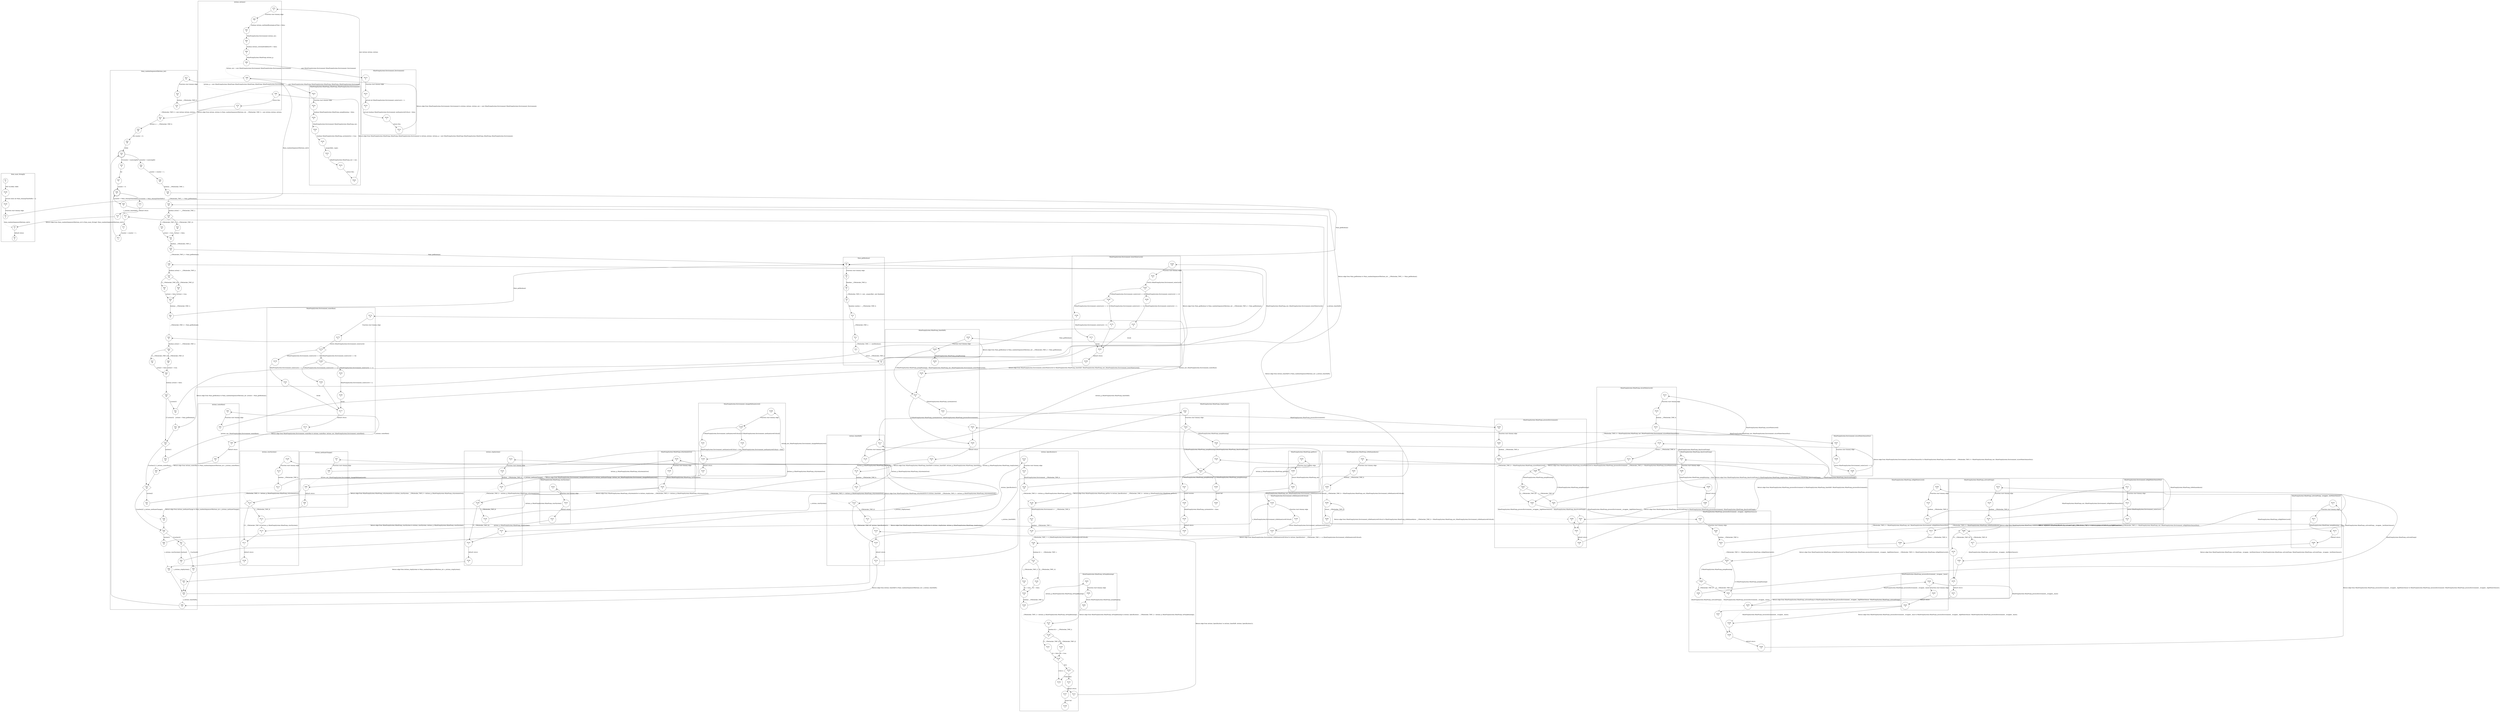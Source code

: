 digraph CFA {
1 [shape="circle" label="N1\n5"]
338 [shape="circle" label="N338\n4"]
339 [shape="circle" label="N339\n3"]
2 [shape="circle" label="N2\n2"]
15 [shape="circle" label="N15\n53"]
16 [shape="circle" label="N16\n52"]
18 [shape="circle" label="N18\n51"]
79 [shape="circle" label="N79\n8"]
80 [shape="circle" label="N80\n7"]
82 [shape="circle" label="N82\n6"]
84 [shape="circle" label="N84\n5"]
86 [shape="circle" label="N86\n4"]
88 [shape="circle" label="N88\n3"]
215 [shape="circle" label="N215\n4"]
216 [shape="circle" label="N216\n3"]
218 [shape="circle" label="N218\n2"]
220 [shape="circle" label="N220\n1"]
214 [shape="circle" label="N214\n0"]
89 [shape="circle" label="N89\n2"]
223 [shape="circle" label="N223\n7"]
224 [shape="circle" label="N224\n6"]
226 [shape="circle" label="N226\n5"]
228 [shape="circle" label="N228\n4"]
230 [shape="circle" label="N230\n3"]
231 [shape="circle" label="N231\n2"]
232 [shape="circle" label="N232\n1"]
222 [shape="circle" label="N222\n0"]
90 [shape="circle" label="N90\n1"]
78 [shape="circle" label="N78\n0"]
19 [shape="circle" label="N19\n50"]
20 [shape="circle" label="N20\n49"]
22 [shape="circle" label="N22\n48"]
23 [shape="doublecircle" label="N23\n47"]
24 [shape="circle" label="N24\n46"]
26 [shape="circle" label="N26\n45"]
28 [shape="circle" label="N28\n44"]
5 [shape="circle" label="N5\n7"]
6 [shape="circle" label="N6\n6"]
8 [shape="circle" label="N8\n5"]
9 [shape="circle" label="N9\n4"]
10 [shape="circle" label="N10\n3"]
12 [shape="circle" label="N12\n2"]
13 [shape="circle" label="N13\n1"]
4 [shape="circle" label="N4\n0"]
52 [shape="circle" label="N52\n24"]
50 [shape="diamond" label="N50\n23"]
54 [shape="circle" label="N54\n22"]
93 [shape="circle" label="N93\n3"]
94 [shape="circle" label="N94\n2"]
174 [shape="circle" label="N174\n10"]
175 [shape="circle" label="N175\n9"]
176 [shape="diamond" label="N176\n8"]
179 [shape="circle" label="N179\n7"]
181 [shape="circle" label="N181\n6"]
177 [shape="circle" label="N177\n1"]
173 [shape="circle" label="N173\n0"]
95 [shape="circle" label="N95\n1"]
92 [shape="circle" label="N92\n0"]
55 [shape="circle" label="N55\n21"]
53 [shape="diamond" label="N53\n20"]
57 [shape="circle" label="N57\n19"]
97 [shape="circle" label="N97\n3"]
98 [shape="circle" label="N98\n2"]
188 [shape="circle" label="N188\n5"]
189 [shape="diamond" label="N189\n4"]
191 [shape="circle" label="N191\n3"]
190 [shape="circle" label="N190\n1"]
187 [shape="circle" label="N187\n0"]
99 [shape="circle" label="N99\n1"]
96 [shape="circle" label="N96\n0"]
58 [shape="circle" label="N58\n18"]
56 [shape="diamond" label="N56\n17"]
60 [shape="circle" label="N60\n16"]
109 [shape="circle" label="N109\n7"]
110 [shape="circle" label="N110\n6"]
113 [shape="circle" label="N113\n5"]
335 [shape="circle" label="N335\n2"]
336 [shape="circle" label="N336\n1"]
334 [shape="circle" label="N334\n0"]
123 [shape="diamond" label="N123\n4"]
121 [shape="circle" label="N121\n3"]
132 [shape="circle" label="N132\n22"]
133 [shape="circle" label="N133\n21"]
135 [shape="circle" label="N135\n20"]
305 [shape="circle" label="N305\n2"]
306 [shape="circle" label="N306\n1"]
304 [shape="circle" label="N304\n0"]
136 [shape="circle" label="N136\n19"]
137 [shape="circle" label="N137\n18"]
139 [shape="circle" label="N139\n17"]
194 [shape="circle" label="N194\n2"]
195 [shape="circle" label="N195\n1"]
193 [shape="circle" label="N193\n0"]
295 [shape="circle" label="N295\n1"]
290 [shape="circle" label="N290\n0"]
280 [shape="diamond" label="N280\n5"]
277 [shape="circle" label="N277\n4"]
270 [shape="circle" label="N270\n3"]
271 [shape="circle" label="N271\n2"]
272 [shape="circle" label="N272\n1"]
269 [shape="circle" label="N269\n0"]
281 [shape="circle" label="N281\n3"]
276 [shape="circle" label="N276\n1"]
273 [shape="circle" label="N273\n0"]
255 [shape="circle" label="N255\n5"]
244 [shape="circle" label="N244\n2"]
245 [shape="circle" label="N245\n1"]
243 [shape="circle" label="N243\n0"]
257 [shape="circle" label="N257\n2"]
249 [shape="circle" label="N249\n1"]
246 [shape="circle" label="N246\n0"]
268 [shape="circle" label="N268\n2"]
261 [shape="circle" label="N261\n1"]
258 [shape="circle" label="N258\n0"]
242 [shape="circle" label="N242\n2"]
240 [shape="circle" label="N240\n1"]
234 [shape="circle" label="N234\n0"]
119 [shape="circle" label="N119\n6"]
122 [shape="circle" label="N122\n5"]
256 [shape="circle" label="N256\n4"]
278 [shape="circle" label="N278\n2"]
140 [shape="circle" label="N140\n16"]
141 [shape="diamond" label="N141\n15"]
143 [shape="circle" label="N143\n14"]
142 [shape="circle" label="N142\n12"]
146 [shape="circle" label="N146\n11"]
283 [shape="circle" label="N283\n2"]
284 [shape="circle" label="N284\n1"]
282 [shape="circle" label="N282\n0"]
147 [shape="circle" label="N147\n10"]
148 [shape="diamond" label="N148\n9"]
150 [shape="circle" label="N150\n8"]
149 [shape="diamond" label="N149\n6"]
154 [shape="diamond" label="N154\n5"]
153 [shape="circle" label="N153\n4"]
157 [shape="circle" label="N157\n3"]
158 [shape="circle" label="N158\n2"]
152 [shape="circle" label="N152\n1"]
131 [shape="circle" label="N131\n0"]
124 [shape="circle" label="N124\n2"]
120 [shape="circle" label="N120\n1"]
116 [shape="circle" label="N116\n0"]
72 [shape="circle" label="N72\n4"]
71 [shape="circle" label="N71\n3"]
73 [shape="circle" label="N73\n2"]
68 [shape="doublecircle" label="N68\n6"]
69 [shape="circle" label="N69\n5"]
117 [shape="circle" label="N117\n8"]
118 [shape="circle" label="N118\n7"]
235 [shape="circle" label="N235\n8"]
236 [shape="diamond" label="N236\n7"]
238 [shape="circle" label="N238\n6"]
160 [shape="circle" label="N160\n10"]
161 [shape="circle" label="N161\n9"]
162 [shape="diamond" label="N162\n8"]
165 [shape="circle" label="N165\n7"]
167 [shape="circle" label="N167\n6"]
163 [shape="circle" label="N163\n1"]
159 [shape="circle" label="N159\n0"]
239 [shape="circle" label="N239\n5"]
237 [shape="diamond" label="N237\n4"]
241 [shape="circle" label="N241\n3"]
259 [shape="circle" label="N259\n10"]
260 [shape="circle" label="N260\n9"]
265 [shape="circle" label="N265\n8"]
315 [shape="circle" label="N315\n4"]
316 [shape="circle" label="N316\n3"]
318 [shape="circle" label="N318\n2"]
207 [shape="circle" label="N207\n2"]
208 [shape="circle" label="N208\n1"]
206 [shape="circle" label="N206\n0"]
319 [shape="circle" label="N319\n1"]
314 [shape="circle" label="N314\n0"]
266 [shape="diamond" label="N266\n7"]
264 [shape="diamond" label="N264\n6"]
262 [shape="circle" label="N262\n5"]
287 [shape="circle" label="N287\n3"]
288 [shape="circle" label="N288\n2"]
289 [shape="circle" label="N289\n1"]
286 [shape="circle" label="N286\n0"]
325 [shape="circle" label="N325\n7"]
323 [shape="diamond" label="N323\n6"]
327 [shape="circle" label="N327\n5"]
326 [shape="circle" label="N326\n4"]
330 [shape="circle" label="N330\n3"]
320 [shape="circle" label="N320\n2"]
107 [shape="circle" label="N107\n2"]
103 [shape="circle" label="N103\n1"]
100 [shape="circle" label="N100\n0"]
65 [shape="circle" label="N65\n12"]
59 [shape="circle" label="N59\n10"]
66 [shape="circle" label="N66\n9"]
328 [shape="circle" label="N328\n1"]
329 [shape="circle" label="N329\n0"]
267 [shape="circle" label="N267\n4"]
263 [shape="circle" label="N263\n3"]
247 [shape="circle" label="N247\n11"]
248 [shape="circle" label="N248\n10"]
253 [shape="circle" label="N253\n9"]
309 [shape="circle" label="N309\n4"]
310 [shape="circle" label="N310\n3"]
312 [shape="circle" label="N312\n2"]
211 [shape="circle" label="N211\n2"]
212 [shape="circle" label="N212\n1"]
210 [shape="circle" label="N210\n0"]
313 [shape="circle" label="N313\n1"]
308 [shape="circle" label="N308\n0"]
254 [shape="diamond" label="N254\n8"]
252 [shape="diamond" label="N252\n7"]
250 [shape="circle" label="N250\n6"]
274 [shape="circle" label="N274\n8"]
275 [shape="circle" label="N275\n7"]
279 [shape="circle" label="N279\n6"]
291 [shape="circle" label="N291\n4"]
292 [shape="circle" label="N292\n3"]
294 [shape="circle" label="N294\n2"]
251 [shape="circle" label="N251\n3"]
166 [shape="diamond" label="N166\n5"]
169 [shape="circle" label="N169\n4"]
171 [shape="circle" label="N171\n3"]
170 [shape="circle" label="N170\n2"]
70 [shape="circle" label="N70\n1"]
14 [shape="circle" label="N14\n0"]
3 [shape="circle" label="N3\n1"]
0 [shape="circle" label="N0\n0"]
151 [shape="circle" label="N151\n7"]
144 [shape="circle" label="N144\n13"]
106 [shape="diamond" label="N106\n4"]
104 [shape="circle" label="N104\n3"]
321 [shape="circle" label="N321\n10"]
322 [shape="diamond" label="N322\n9"]
324 [shape="circle" label="N324\n8"]
114 [shape="diamond" label="N114\n4"]
112 [shape="circle" label="N112\n3"]
332 [shape="circle" label="N332\n2"]
333 [shape="circle" label="N333\n1"]
331 [shape="circle" label="N331\n0"]
115 [shape="circle" label="N115\n2"]
111 [shape="circle" label="N111\n1"]
108 [shape="circle" label="N108\n0"]
62 [shape="circle" label="N62\n15"]
61 [shape="diamond" label="N61\n14"]
64 [shape="circle" label="N64\n13"]
101 [shape="circle" label="N101\n7"]
102 [shape="circle" label="N102\n6"]
105 [shape="circle" label="N105\n5"]
63 [shape="circle" label="N63\n11"]
192 [shape="circle" label="N192\n2"]
180 [shape="diamond" label="N180\n5"]
183 [shape="circle" label="N183\n4"]
185 [shape="circle" label="N185\n3"]
184 [shape="circle" label="N184\n2"]
43 [shape="circle" label="N43\n31"]
44 [shape="diamond" label="N44\n30"]
46 [shape="circle" label="N46\n29"]
45 [shape="circle" label="N45\n27"]
49 [shape="diamond" label="N49\n26"]
51 [shape="circle" label="N51\n25"]
47 [shape="circle" label="N47\n28"]
36 [shape="circle" label="N36\n37"]
37 [shape="diamond" label="N37\n36"]
39 [shape="circle" label="N39\n35"]
38 [shape="circle" label="N38\n33"]
42 [shape="circle" label="N42\n32"]
40 [shape="circle" label="N40\n34"]
29 [shape="circle" label="N29\n43"]
30 [shape="diamond" label="N30\n42"]
32 [shape="circle" label="N32\n41"]
31 [shape="circle" label="N31\n39"]
35 [shape="circle" label="N35\n38"]
33 [shape="circle" label="N33\n40"]
25 [shape="circle" label="N25\n8"]
67 [shape="circle" label="N67\n7"]
node [shape="circle"]
subgraph cluster_Actions_Actions {
label="Actions_Actions()"
79 -> 80 [label="Function start dummy edge"]
80 -> 82 [label=" boolean Actions_methAndRunningLastTime = false;"]
82 -> 84 [label=" MinePumpSystem.Environment Actions_env;"]
84 -> 86 [label=" boolean Actions_switchedOnBeforeTS = false;"]
86 -> 88 [label=" MinePumpSystem.MinePump Actions_p;"]
88 -> 89 [label="Actions_env = new MinePumpSystem.Environment MinePumpSystem.Environment_Environment;" style="dotted" arrowhead="empty"]
89 -> 90 [label="Actions_p = new MinePumpSystem.MinePump MinePumpSystem.MinePump_MinePump_MinePumpSystem.Environment;" style="dotted" arrowhead="empty"]
90 -> 78 [label="return this;"]}
subgraph cluster_Actions_Specification1 {
label="Actions_Specification1()"
132 -> 133 [label="Function start dummy edge"]
133 -> 135 [label="MinePumpSystem.Environment __CPAchecker_TMP_0;"]
135 -> 136 [label="__CPAchecker_TMP_0 = Actions_p_MinePumpSystem.MinePump_getEnv();" style="dotted" arrowhead="empty"]
136 -> 137 [label="MinePumpSystem.Environment e = __CPAchecker_TMP_0;"]
137 -> 139 [label="boolean __CPAchecker_TMP_1;"]
139 -> 140 [label="__CPAchecker_TMP_1 = e_MinePumpSystem.Environment_isMethaneLevelCritical();" style="dotted" arrowhead="empty"]
140 -> 141 [label="boolean b1 = __CPAchecker_TMP_1;"]
141 -> 144 [label="[!(__CPAchecker_TMP_1)]"]
141 -> 143 [label="[__CPAchecker_TMP_1]"]
143 -> 142 [label="b1 = true;"]
142 -> 146 [label="boolean __CPAchecker_TMP_2;"]
146 -> 147 [label="__CPAchecker_TMP_2 = Actions_p_MinePumpSystem.MinePump_isPumpRunning();" style="dotted" arrowhead="empty"]
147 -> 148 [label="boolean b2 = __CPAchecker_TMP_2;"]
148 -> 151 [label="[!(__CPAchecker_TMP_2)]"]
148 -> 150 [label="[__CPAchecker_TMP_2]"]
150 -> 149 [label="b2 = true;"]
149 -> 152 [label="[!(b1)]"]
149 -> 154 [label="[b1]"]
154 -> 152 [label="[!(b2)]"]
154 -> 153 [label="[b2]"]
153 -> 157 [label=""]
157 -> 158 [label="assert fail"]
152 -> 131 [label="default return"]
151 -> 149 [label="b2 = false;"]
144 -> 142 [label="b1 = false;"]}
subgraph cluster_Actions_getSystemState {
label="Actions_getSystemState()"
}
subgraph cluster_Actions_methaneChange {
label="Actions_methaneChange()"
97 -> 98 [label="Function start dummy edge"]
98 -> 99 [label="Actions_env_MinePumpSystem.Environment_changeMethaneLevel();" style="dotted" arrowhead="empty"]
99 -> 96 [label="default return"]}
subgraph cluster_Actions_startSystem {
label="Actions_startSystem()"
109 -> 110 [label="Function start dummy edge"]
110 -> 113 [label="boolean __CPAchecker_TMP_0;"]
113 -> 114 [label="__CPAchecker_TMP_0 = Actions_p_MinePumpSystem.MinePump_isSystemActive();" style="dotted" arrowhead="empty"]
114 -> 111 [label="[!(!__CPAchecker_TMP_0)]"]
114 -> 112 [label="[!__CPAchecker_TMP_0]"]
112 -> 115 [label="Actions_p_MinePumpSystem.MinePump_startSystem();" style="dotted" arrowhead="empty"]
115 -> 111 [label=""]
111 -> 108 [label="default return"]}
subgraph cluster_Actions_stopSystem {
label="Actions_stopSystem()"
107 -> 103 [label=""]
103 -> 100 [label="default return"]
106 -> 103 [label="[!(__CPAchecker_TMP_0)]"]
106 -> 104 [label="[__CPAchecker_TMP_0]"]
104 -> 107 [label="Actions_p_MinePumpSystem.MinePump_stopSystem();" style="dotted" arrowhead="empty"]
101 -> 102 [label="Function start dummy edge"]
102 -> 105 [label="boolean __CPAchecker_TMP_0;"]
105 -> 106 [label="__CPAchecker_TMP_0 = Actions_p_MinePumpSystem.MinePump_isSystemActive();" style="dotted" arrowhead="empty"]}
subgraph cluster_Actions_timeShift {
label="Actions_timeShift()"
123 -> 120 [label="[!(__CPAchecker_TMP_0)]"]
123 -> 121 [label="[__CPAchecker_TMP_0]"]
121 -> 124 [label="Actions_Specification1();" style="dotted" arrowhead="empty"]
119 -> 122 [label="boolean __CPAchecker_TMP_0;"]
122 -> 123 [label="__CPAchecker_TMP_0 = Actions_p_MinePumpSystem.MinePump_isSystemActive();" style="dotted" arrowhead="empty"]
124 -> 120 [label=""]
120 -> 116 [label="default return"]
117 -> 118 [label="Function start dummy edge"]
118 -> 119 [label="Actions_p_MinePumpSystem.MinePump_timeShift();" style="dotted" arrowhead="empty"]}
subgraph cluster_Actions_waterRise {
label="Actions_waterRise()"
93 -> 94 [label="Function start dummy edge"]
94 -> 95 [label="Actions_env_MinePumpSystem.Environment_waterRise();" style="dotted" arrowhead="empty"]
95 -> 92 [label="default return"]}
subgraph cluster_Main_Main {
label="Main_Main()"
}
subgraph cluster_Main_getBoolean {
label="Main_getBoolean()"
5 -> 6 [label="Function start dummy edge"]
6 -> 8 [label="Random __CPAchecker_TMP_0;"]
8 -> 9 [label="__CPAchecker_TMP_0 = new _unspecified_ new Random();"]
9 -> 10 [label="Random random = __CPAchecker_TMP_0;"]
10 -> 12 [label="__CPAchecker_TMP_1;"]
12 -> 13 [label="__CPAchecker_TMP_1 = nextBoolean();"]
13 -> 4 [label="return __CPAchecker_TMP_1;"]}
subgraph cluster_Main_main_String_array {
label="Main_main_String[]()"
1 -> 338 [label="INIT GLOBAL VARS"]
338 -> 339 [label="private static int Main_cleanupTimeShifts = 2;"]
339 -> 2 [label="Function start dummy edge"]
2 -> 3 [label="Main_randomSequenceOfActions_int(3);" style="dotted" arrowhead="empty"]
3 -> 0 [label="default return"]}
subgraph cluster_Main_randomSequenceOfActions_int {
label="Main_randomSequenceOfActions_int()"
15 -> 16 [label="Function start dummy edge"]
16 -> 18 [label="Actions __CPAchecker_TMP_0;"]
18 -> 19 [label="__CPAchecker_TMP_0 = new Actions Actions_Actions;" style="dotted" arrowhead="empty"]
19 -> 20 [label="Actions a = __CPAchecker_TMP_0;"]
20 -> 22 [label="int counter = 0;"]
22 -> 23 [label="while"]
23 -> 25 [label="[!(counter < maxLength)]"]
23 -> 24 [label="[counter < maxLength]"]
24 -> 26 [label="counter = counter + 1;"]
26 -> 28 [label="boolean __CPAchecker_TMP_1;"]
28 -> 29 [label="__CPAchecker_TMP_1 = Main_getBoolean();" style="dotted" arrowhead="empty"]
52 -> 50 [label=""]
50 -> 53 [label="[!(action1)]"]
50 -> 54 [label="[action1]"]
54 -> 55 [label="a_Actions_waterRise();" style="dotted" arrowhead="empty"]
55 -> 53 [label=""]
53 -> 56 [label="[!(action2)]"]
53 -> 57 [label="[action2]"]
57 -> 58 [label="a_Actions_methaneChange();" style="dotted" arrowhead="empty"]
58 -> 56 [label=""]
56 -> 61 [label="[!(action3)]"]
56 -> 60 [label="[action3]"]
60 -> 62 [label="a_Actions_startSystem();" style="dotted" arrowhead="empty"]
72 -> 71 [label=""]
71 -> 73 [label="counter = counter + 1;"]
73 -> 68 [label=""]
68 -> 70 [label="[!(counter < Main_cleanupTimeShifts)]"]
68 -> 69 [label="[counter < Main_cleanupTimeShifts]"]
69 -> 72 [label="a_Actions_timeShift();" style="dotted" arrowhead="empty"]
65 -> 59 [label=""]
59 -> 66 [label="a_Actions_timeShift();" style="dotted" arrowhead="empty"]
66 -> 23 [label=""]
70 -> 14 [label="default return"]
62 -> 59 [label=""]
61 -> 63 [label="[!(action4)]"]
61 -> 64 [label="[action4]"]
64 -> 65 [label="a_Actions_stopSystem();" style="dotted" arrowhead="empty"]
63 -> 59 [label=""]
43 -> 44 [label="boolean action3 = __CPAchecker_TMP_3;"]
44 -> 47 [label="[!(__CPAchecker_TMP_3)]"]
44 -> 46 [label="[__CPAchecker_TMP_3]"]
46 -> 45 [label="action3 = true;"]
45 -> 49 [label="boolean action4 = false;"]
49 -> 50 [label="[!(!action3)]"]
49 -> 51 [label="[!action3]"]
51 -> 52 [label="action4 = Main_getBoolean();" style="dotted" arrowhead="empty"]
47 -> 45 [label="action3 = false;"]
36 -> 37 [label="boolean action2 = __CPAchecker_TMP_2;"]
37 -> 40 [label="[!(__CPAchecker_TMP_2)]"]
37 -> 39 [label="[__CPAchecker_TMP_2]"]
39 -> 38 [label="action2 = true;"]
38 -> 42 [label="boolean __CPAchecker_TMP_3;"]
42 -> 43 [label="__CPAchecker_TMP_3 = Main_getBoolean();" style="dotted" arrowhead="empty"]
40 -> 38 [label="action2 = false;"]
29 -> 30 [label="boolean action1 = __CPAchecker_TMP_1;"]
30 -> 33 [label="[!(__CPAchecker_TMP_1)]"]
30 -> 32 [label="[__CPAchecker_TMP_1]"]
32 -> 31 [label="action1 = true;"]
31 -> 35 [label="boolean __CPAchecker_TMP_2;"]
35 -> 36 [label="__CPAchecker_TMP_2 = Main_getBoolean();" style="dotted" arrowhead="empty"]
33 -> 31 [label="action1 = false;"]
25 -> 67 [label="for"]
67 -> 68 [label="counter = 0;"]}
subgraph cluster_MinePumpSystem_Environment_Environment {
label="MinePumpSystem.Environment_Environment()"
215 -> 216 [label="Function start dummy edge"]
216 -> 218 [label="private int MinePumpSystem.Environment_waterLevel = 1;"]
218 -> 220 [label="private boolean MinePumpSystem.Environment_methaneLevelCritical = false;"]
220 -> 214 [label="return this;"]}
subgraph cluster_MinePumpSystem_Environment_changeMethaneLevel {
label="MinePumpSystem.Environment_changeMethaneLevel()"
188 -> 189 [label="Function start dummy edge"]
189 -> 192 [label="[!(!MinePumpSystem.Environment_methaneLevelCritical)]"]
189 -> 191 [label="[!MinePumpSystem.Environment_methaneLevelCritical]"]
191 -> 190 [label="MinePumpSystem.Environment_methaneLevelCritical = true;"]
190 -> 187 [label="default return"]
192 -> 190 [label="MinePumpSystem.Environment_methaneLevelCritical = false;"]}
subgraph cluster_MinePumpSystem_Environment_getWaterLevel {
label="MinePumpSystem.Environment_getWaterLevel()"
}
subgraph cluster_MinePumpSystem_Environment_isHighWaterSensorDry {
label="MinePumpSystem.Environment_isHighWaterSensorDry()"
211 -> 212 [label="Function start dummy edge"]
212 -> 210 [label="return MinePumpSystem.Environment_waterLevel != 2;"]}
subgraph cluster_MinePumpSystem_Environment_isLowWaterSensorDry {
label="MinePumpSystem.Environment_isLowWaterSensorDry()"
207 -> 208 [label="Function start dummy edge"]
208 -> 206 [label="return MinePumpSystem.Environment_waterLevel == 0;"]}
subgraph cluster_MinePumpSystem_Environment_isMethaneLevelCritical {
label="MinePumpSystem.Environment_isMethaneLevelCritical()"
194 -> 195 [label="Function start dummy edge"]
195 -> 193 [label="return MinePumpSystem.Environment_methaneLevelCritical;"]}
subgraph cluster_MinePumpSystem_Environment_lowerWaterLevel {
label="MinePumpSystem.Environment_lowerWaterLevel()"
160 -> 161 [label="Function start dummy edge"]
161 -> 162 [label="switch (MinePumpSystem.Environment_waterLevel)"]
162 -> 166 [label="[!(MinePumpSystem.Environment_waterLevel == 2)]"]
162 -> 165 [label="[MinePumpSystem.Environment_waterLevel == 2]"]
165 -> 167 [label="MinePumpSystem.Environment_waterLevel = 1;"]
167 -> 163 [label="break"]
163 -> 159 [label="default return"]
166 -> 170 [label="[!(MinePumpSystem.Environment_waterLevel == 1)]"]
166 -> 169 [label="[MinePumpSystem.Environment_waterLevel == 1]"]
169 -> 171 [label="MinePumpSystem.Environment_waterLevel = 0;"]
171 -> 163 [label="break"]
170 -> 163 [label=""]}
subgraph cluster_MinePumpSystem_Environment_toString {
label="MinePumpSystem.Environment_toString()"
}
subgraph cluster_MinePumpSystem_Environment_waterRise {
label="MinePumpSystem.Environment_waterRise()"
174 -> 175 [label="Function start dummy edge"]
175 -> 176 [label="switch (MinePumpSystem.Environment_waterLevel)"]
176 -> 180 [label="[!(MinePumpSystem.Environment_waterLevel == 0)]"]
176 -> 179 [label="[MinePumpSystem.Environment_waterLevel == 0]"]
179 -> 181 [label="MinePumpSystem.Environment_waterLevel = 1;"]
181 -> 177 [label="break"]
177 -> 173 [label="default return"]
180 -> 184 [label="[!(MinePumpSystem.Environment_waterLevel == 1)]"]
180 -> 183 [label="[MinePumpSystem.Environment_waterLevel == 1]"]
183 -> 185 [label="MinePumpSystem.Environment_waterLevel = 2;"]
185 -> 177 [label="break"]
184 -> 177 [label=""]}
subgraph cluster_MinePumpSystem_MinePump_MinePump_MinePumpSystem_Environment {
label="MinePumpSystem.MinePump_MinePump_MinePumpSystem.Environment()"
223 -> 224 [label="Function start dummy edge"]
224 -> 226 [label=" boolean MinePumpSystem.MinePump_pumpRunning = false;"]
226 -> 228 [label=" MinePumpSystem.Environment MinePumpSystem.MinePump_env;"]
228 -> 230 [label=" boolean MinePumpSystem.MinePump_systemActive = true;"]
230 -> 231 [label="_unspecified_ super;"]
231 -> 232 [label="MinePumpSystem.MinePump_env = env;"]
232 -> 222 [label="return this;"]}
subgraph cluster_MinePumpSystem_MinePump_activatePump {
label="MinePumpSystem.MinePump_activatePump()"
280 -> 278 [label="[!(!__CPAchecker_TMP_0)]"]
280 -> 277 [label="[!__CPAchecker_TMP_0]"]
277 -> 281 [label="MinePumpSystem.MinePump_activatePump__wrappee__lowWaterSensor();" style="dotted" arrowhead="empty"]
281 -> 276 [label=""]
276 -> 273 [label="default return"]
278 -> 276 [label=""]
274 -> 275 [label="Function start dummy edge"]
275 -> 279 [label="boolean __CPAchecker_TMP_0;"]
279 -> 280 [label="__CPAchecker_TMP_0 = MinePumpSystem.MinePump_isMethaneAlarm();" style="dotted" arrowhead="empty"]}
subgraph cluster_MinePumpSystem_MinePump_activatePump__wrappee__lowWaterSensor {
label="MinePumpSystem.MinePump_activatePump__wrappee__lowWaterSensor()"
270 -> 271 [label="Function start dummy edge"]
271 -> 272 [label="MinePumpSystem.MinePump_pumpRunning = true;"]
272 -> 269 [label="default return"]}
subgraph cluster_MinePumpSystem_MinePump_deactivatePump {
label="MinePumpSystem.MinePump_deactivatePump()"
287 -> 288 [label="Function start dummy edge"]
288 -> 289 [label="MinePumpSystem.MinePump_pumpRunning = false;"]
289 -> 286 [label="default return"]}
subgraph cluster_MinePumpSystem_MinePump_getEnv {
label="MinePumpSystem.MinePump_getEnv()"
305 -> 306 [label="Function start dummy edge"]
306 -> 304 [label="return MinePumpSystem.MinePump_env;"]}
subgraph cluster_MinePumpSystem_MinePump_isHighWaterLevel {
label="MinePumpSystem.MinePump_isHighWaterLevel()"
309 -> 310 [label="Function start dummy edge"]
310 -> 312 [label="boolean __CPAchecker_TMP_0;"]
312 -> 313 [label="__CPAchecker_TMP_0 = MinePumpSystem.MinePump_env_MinePumpSystem.Environment_isHighWaterSensorDry();" style="dotted" arrowhead="empty"]
313 -> 308 [label="return !__CPAchecker_TMP_0;"]}
subgraph cluster_MinePumpSystem_MinePump_isLowWaterLevel {
label="MinePumpSystem.MinePump_isLowWaterLevel()"
315 -> 316 [label="Function start dummy edge"]
316 -> 318 [label="boolean __CPAchecker_TMP_0;"]
318 -> 319 [label="__CPAchecker_TMP_0 = MinePumpSystem.MinePump_env_MinePumpSystem.Environment_isLowWaterSensorDry();" style="dotted" arrowhead="empty"]
319 -> 314 [label="return !__CPAchecker_TMP_0;"]}
subgraph cluster_MinePumpSystem_MinePump_isMethaneAlarm {
label="MinePumpSystem.MinePump_isMethaneAlarm()"
295 -> 290 [label="return __CPAchecker_TMP_0;"]
291 -> 292 [label="Function start dummy edge"]
292 -> 294 [label="boolean __CPAchecker_TMP_0;"]
294 -> 295 [label="__CPAchecker_TMP_0 = MinePumpSystem.MinePump_env_MinePumpSystem.Environment_isMethaneLevelCritical();" style="dotted" arrowhead="empty"]}
subgraph cluster_MinePumpSystem_MinePump_isPumpRunning {
label="MinePumpSystem.MinePump_isPumpRunning()"
283 -> 284 [label="Function start dummy edge"]
284 -> 282 [label="return MinePumpSystem.MinePump_pumpRunning;"]}
subgraph cluster_MinePumpSystem_MinePump_isSystemActive {
label="MinePumpSystem.MinePump_isSystemActive()"
335 -> 336 [label="Function start dummy edge"]
336 -> 334 [label="return MinePumpSystem.MinePump_systemActive;"]}
subgraph cluster_MinePumpSystem_MinePump_processEnvironment {
label="MinePumpSystem.MinePump_processEnvironment()"
268 -> 261 [label=""]
261 -> 258 [label="default return"]
259 -> 260 [label="Function start dummy edge"]
260 -> 265 [label="boolean __CPAchecker_TMP_0;"]
265 -> 266 [label="__CPAchecker_TMP_0 = MinePumpSystem.MinePump_isLowWaterLevel();" style="dotted" arrowhead="empty"]
266 -> 263 [label="[!(MinePumpSystem.MinePump_pumpRunning)]"]
266 -> 264 [label="[MinePumpSystem.MinePump_pumpRunning]"]
264 -> 263 [label="[!(__CPAchecker_TMP_0)]"]
264 -> 262 [label="[__CPAchecker_TMP_0]"]
262 -> 267 [label="MinePumpSystem.MinePump_deactivatePump();" style="dotted" arrowhead="empty"]
267 -> 261 [label=""]
263 -> 268 [label="MinePumpSystem.MinePump_processEnvironment__wrappee__highWaterSensor();" style="dotted" arrowhead="empty"]}
subgraph cluster_MinePumpSystem_MinePump_processEnvironment__wrappee__base {
label="MinePumpSystem.MinePump_processEnvironment__wrappee__base()"
244 -> 245 [label="Function start dummy edge"]
245 -> 243 [label="default return"]}
subgraph cluster_MinePumpSystem_MinePump_processEnvironment__wrappee__highWaterSensor {
label="MinePumpSystem.MinePump_processEnvironment__wrappee__highWaterSensor()"
255 -> 256 [label="MinePumpSystem.MinePump_processEnvironment__wrappee__base();" style="dotted" arrowhead="empty"]
257 -> 249 [label=""]
249 -> 246 [label="default return"]
256 -> 249 [label=""]
247 -> 248 [label="Function start dummy edge"]
248 -> 253 [label="boolean __CPAchecker_TMP_0;"]
253 -> 254 [label="__CPAchecker_TMP_0 = MinePumpSystem.MinePump_isHighWaterLevel();" style="dotted" arrowhead="empty"]
254 -> 251 [label="[!(!MinePumpSystem.MinePump_pumpRunning)]"]
254 -> 252 [label="[!MinePumpSystem.MinePump_pumpRunning]"]
252 -> 251 [label="[!(__CPAchecker_TMP_0)]"]
252 -> 250 [label="[__CPAchecker_TMP_0]"]
250 -> 255 [label="MinePumpSystem.MinePump_activatePump();" style="dotted" arrowhead="empty"]
251 -> 257 [label="MinePumpSystem.MinePump_processEnvironment__wrappee__base();" style="dotted" arrowhead="empty"]}
subgraph cluster_MinePumpSystem_MinePump_startSystem {
label="MinePumpSystem.MinePump_startSystem()"
332 -> 333 [label="Function start dummy edge"]
333 -> 331 [label="default return"]}
subgraph cluster_MinePumpSystem_MinePump_stopSystem {
label="MinePumpSystem.MinePump_stopSystem()"
325 -> 323 [label=""]
323 -> 328 [label="[!(!MinePumpSystem.MinePump_pumpRunning)]"]
323 -> 327 [label="[!MinePumpSystem.MinePump_pumpRunning]"]
327 -> 326 [label="assert success"]
326 -> 330 [label="MinePumpSystem.MinePump_systemActive = false;"]
330 -> 320 [label="default return"]
328 -> 329 [label="assert fail"]
321 -> 322 [label="Function start dummy edge"]
322 -> 323 [label="[!(MinePumpSystem.MinePump_pumpRunning)]"]
322 -> 324 [label="[MinePumpSystem.MinePump_pumpRunning]"]
324 -> 325 [label="MinePumpSystem.MinePump_deactivatePump();" style="dotted" arrowhead="empty"]}
subgraph cluster_MinePumpSystem_MinePump_timeShift {
label="MinePumpSystem.MinePump_timeShift()"
242 -> 240 [label=""]
240 -> 234 [label="default return"]
235 -> 236 [label="Function start dummy edge"]
236 -> 237 [label="[!(MinePumpSystem.MinePump_pumpRunning)]"]
236 -> 238 [label="[MinePumpSystem.MinePump_pumpRunning]"]
238 -> 239 [label="MinePumpSystem.MinePump_env_MinePumpSystem.Environment_lowerWaterLevel();" style="dotted" arrowhead="empty"]
239 -> 237 [label=""]
237 -> 240 [label="[!(MinePumpSystem.MinePump_systemActive)]"]
237 -> 241 [label="[MinePumpSystem.MinePump_systemActive]"]
241 -> 242 [label="MinePumpSystem.MinePump_processEnvironment();" style="dotted" arrowhead="empty"]}
subgraph cluster_MinePumpSystem_MinePump_toString {
label="MinePumpSystem.MinePump_toString()"
}
2 -> 15 [label="Main_randomSequenceOfActions_int(3)"]
18 -> 79 [label="new Actions Actions_Actions"]
88 -> 215 [label="new MinePumpSystem.Environment MinePumpSystem.Environment_Environment"]
214 -> 89 [label="Return edge from MinePumpSystem.Environment_Environment to Actions_Actions: Actions_env = new MinePumpSystem.Environment MinePumpSystem.Environment_Environment;"]
89 -> 223 [label="new MinePumpSystem.MinePump MinePumpSystem.MinePump_MinePump_MinePumpSystem.Environment"]
222 -> 90 [label="Return edge from MinePumpSystem.MinePump_MinePump_MinePumpSystem.Environment to Actions_Actions: Actions_p = new MinePumpSystem.MinePump MinePumpSystem.MinePump_MinePump_MinePumpSystem.Environment;"]
78 -> 19 [label="Return edge from Actions_Actions to Main_randomSequenceOfActions_int: __CPAchecker_TMP_0 = new Actions Actions_Actions;"]
28 -> 5 [label="Main_getBoolean()"]
4 -> 29 [label="Return edge from Main_getBoolean to Main_randomSequenceOfActions_int: __CPAchecker_TMP_1 = Main_getBoolean();"]
4 -> 36 [label="Return edge from Main_getBoolean to Main_randomSequenceOfActions_int: __CPAchecker_TMP_2 = Main_getBoolean();"]
4 -> 43 [label="Return edge from Main_getBoolean to Main_randomSequenceOfActions_int: __CPAchecker_TMP_3 = Main_getBoolean();"]
4 -> 52 [label="Return edge from Main_getBoolean to Main_randomSequenceOfActions_int: action4 = Main_getBoolean();"]
54 -> 93 [label="a_Actions_waterRise()"]
94 -> 174 [label="Actions_env_MinePumpSystem.Environment_waterRise()"]
173 -> 95 [label="Return edge from MinePumpSystem.Environment_waterRise to Actions_waterRise: Actions_env_MinePumpSystem.Environment_waterRise();"]
92 -> 55 [label="Return edge from Actions_waterRise to Main_randomSequenceOfActions_int: a_Actions_waterRise();"]
57 -> 97 [label="a_Actions_methaneChange()"]
98 -> 188 [label="Actions_env_MinePumpSystem.Environment_changeMethaneLevel()"]
187 -> 99 [label="Return edge from MinePumpSystem.Environment_changeMethaneLevel to Actions_methaneChange: Actions_env_MinePumpSystem.Environment_changeMethaneLevel();"]
96 -> 58 [label="Return edge from Actions_methaneChange to Main_randomSequenceOfActions_int: a_Actions_methaneChange();"]
60 -> 109 [label="a_Actions_startSystem()"]
113 -> 335 [label="Actions_p_MinePumpSystem.MinePump_isSystemActive()"]
334 -> 114 [label="Return edge from MinePumpSystem.MinePump_isSystemActive to Actions_startSystem: __CPAchecker_TMP_0 = Actions_p_MinePumpSystem.MinePump_isSystemActive();"]
334 -> 106 [label="Return edge from MinePumpSystem.MinePump_isSystemActive to Actions_stopSystem: __CPAchecker_TMP_0 = Actions_p_MinePumpSystem.MinePump_isSystemActive();"]
334 -> 123 [label="Return edge from MinePumpSystem.MinePump_isSystemActive to Actions_timeShift: __CPAchecker_TMP_0 = Actions_p_MinePumpSystem.MinePump_isSystemActive();"]
121 -> 132 [label="Actions_Specification1()"]
135 -> 305 [label="Actions_p_MinePumpSystem.MinePump_getEnv()"]
304 -> 136 [label="Return edge from MinePumpSystem.MinePump_getEnv to Actions_Specification1: __CPAchecker_TMP_0 = Actions_p_MinePumpSystem.MinePump_getEnv();"]
139 -> 194 [label="e_MinePumpSystem.Environment_isMethaneLevelCritical()"]
193 -> 140 [label="Return edge from MinePumpSystem.Environment_isMethaneLevelCritical to Actions_Specification1: __CPAchecker_TMP_1 = e_MinePumpSystem.Environment_isMethaneLevelCritical();"]
193 -> 295 [label="Return edge from MinePumpSystem.Environment_isMethaneLevelCritical to MinePumpSystem.MinePump_isMethaneAlarm: __CPAchecker_TMP_0 = MinePumpSystem.MinePump_env_MinePumpSystem.Environment_isMethaneLevelCritical();"]
290 -> 280 [label="Return edge from MinePumpSystem.MinePump_isMethaneAlarm to MinePumpSystem.MinePump_activatePump: __CPAchecker_TMP_0 = MinePumpSystem.MinePump_isMethaneAlarm();"]
277 -> 270 [label="MinePumpSystem.MinePump_activatePump__wrappee__lowWaterSensor()"]
269 -> 281 [label="Return edge from MinePumpSystem.MinePump_activatePump__wrappee__lowWaterSensor to MinePumpSystem.MinePump_activatePump: MinePumpSystem.MinePump_activatePump__wrappee__lowWaterSensor();"]
273 -> 255 [label="Return edge from MinePumpSystem.MinePump_activatePump to MinePumpSystem.MinePump_processEnvironment__wrappee__highWaterSensor: MinePumpSystem.MinePump_activatePump();"]
255 -> 244 [label="MinePumpSystem.MinePump_processEnvironment__wrappee__base()"]
243 -> 256 [label="Return edge from MinePumpSystem.MinePump_processEnvironment__wrappee__base to MinePumpSystem.MinePump_processEnvironment__wrappee__highWaterSensor: MinePumpSystem.MinePump_processEnvironment__wrappee__base();"]
243 -> 257 [label="Return edge from MinePumpSystem.MinePump_processEnvironment__wrappee__base to MinePumpSystem.MinePump_processEnvironment__wrappee__highWaterSensor: MinePumpSystem.MinePump_processEnvironment__wrappee__base();"]
246 -> 268 [label="Return edge from MinePumpSystem.MinePump_processEnvironment__wrappee__highWaterSensor to MinePumpSystem.MinePump_processEnvironment: MinePumpSystem.MinePump_processEnvironment__wrappee__highWaterSensor();"]
258 -> 242 [label="Return edge from MinePumpSystem.MinePump_processEnvironment to MinePumpSystem.MinePump_timeShift: MinePumpSystem.MinePump_processEnvironment();"]
234 -> 119 [label="Return edge from MinePumpSystem.MinePump_timeShift to Actions_timeShift: Actions_p_MinePumpSystem.MinePump_timeShift();"]
122 -> 335 [label="Actions_p_MinePumpSystem.MinePump_isSystemActive()"]
146 -> 283 [label="Actions_p_MinePumpSystem.MinePump_isPumpRunning()"]
282 -> 147 [label="Return edge from MinePumpSystem.MinePump_isPumpRunning to Actions_Specification1: __CPAchecker_TMP_2 = Actions_p_MinePumpSystem.MinePump_isPumpRunning();"]
131 -> 124 [label="Return edge from Actions_Specification1 to Actions_timeShift: Actions_Specification1();"]
116 -> 66 [label="Return edge from Actions_timeShift to Main_randomSequenceOfActions_int: a_Actions_timeShift();"]
116 -> 72 [label="Return edge from Actions_timeShift to Main_randomSequenceOfActions_int: a_Actions_timeShift();"]
69 -> 117 [label="a_Actions_timeShift()"]
118 -> 235 [label="Actions_p_MinePumpSystem.MinePump_timeShift()"]
238 -> 160 [label="MinePumpSystem.MinePump_env_MinePumpSystem.Environment_lowerWaterLevel()"]
159 -> 239 [label="Return edge from MinePumpSystem.Environment_lowerWaterLevel to MinePumpSystem.MinePump_timeShift: MinePumpSystem.MinePump_env_MinePumpSystem.Environment_lowerWaterLevel();"]
241 -> 259 [label="MinePumpSystem.MinePump_processEnvironment()"]
265 -> 315 [label="MinePumpSystem.MinePump_isLowWaterLevel()"]
318 -> 207 [label="MinePumpSystem.MinePump_env_MinePumpSystem.Environment_isLowWaterSensorDry()"]
206 -> 319 [label="Return edge from MinePumpSystem.Environment_isLowWaterSensorDry to MinePumpSystem.MinePump_isLowWaterLevel: __CPAchecker_TMP_0 = MinePumpSystem.MinePump_env_MinePumpSystem.Environment_isLowWaterSensorDry();"]
314 -> 266 [label="Return edge from MinePumpSystem.MinePump_isLowWaterLevel to MinePumpSystem.MinePump_processEnvironment: __CPAchecker_TMP_0 = MinePumpSystem.MinePump_isLowWaterLevel();"]
262 -> 287 [label="MinePumpSystem.MinePump_deactivatePump()"]
286 -> 267 [label="Return edge from MinePumpSystem.MinePump_deactivatePump to MinePumpSystem.MinePump_processEnvironment: MinePumpSystem.MinePump_deactivatePump();"]
286 -> 325 [label="Return edge from MinePumpSystem.MinePump_deactivatePump to MinePumpSystem.MinePump_stopSystem: MinePumpSystem.MinePump_deactivatePump();"]
320 -> 107 [label="Return edge from MinePumpSystem.MinePump_stopSystem to Actions_stopSystem: Actions_p_MinePumpSystem.MinePump_stopSystem();"]
100 -> 65 [label="Return edge from Actions_stopSystem to Main_randomSequenceOfActions_int: a_Actions_stopSystem();"]
59 -> 117 [label="a_Actions_timeShift()"]
263 -> 247 [label="MinePumpSystem.MinePump_processEnvironment__wrappee__highWaterSensor()"]
253 -> 309 [label="MinePumpSystem.MinePump_isHighWaterLevel()"]
312 -> 211 [label="MinePumpSystem.MinePump_env_MinePumpSystem.Environment_isHighWaterSensorDry()"]
210 -> 313 [label="Return edge from MinePumpSystem.Environment_isHighWaterSensorDry to MinePumpSystem.MinePump_isHighWaterLevel: __CPAchecker_TMP_0 = MinePumpSystem.MinePump_env_MinePumpSystem.Environment_isHighWaterSensorDry();"]
308 -> 254 [label="Return edge from MinePumpSystem.MinePump_isHighWaterLevel to MinePumpSystem.MinePump_processEnvironment__wrappee__highWaterSensor: __CPAchecker_TMP_0 = MinePumpSystem.MinePump_isHighWaterLevel();"]
250 -> 274 [label="MinePumpSystem.MinePump_activatePump()"]
279 -> 291 [label="MinePumpSystem.MinePump_isMethaneAlarm()"]
294 -> 194 [label="MinePumpSystem.MinePump_env_MinePumpSystem.Environment_isMethaneLevelCritical()"]
251 -> 244 [label="MinePumpSystem.MinePump_processEnvironment__wrappee__base()"]
14 -> 3 [label="Return edge from Main_randomSequenceOfActions_int to Main_main_String[]: Main_randomSequenceOfActions_int(3);"]
104 -> 321 [label="Actions_p_MinePumpSystem.MinePump_stopSystem()"]
324 -> 287 [label="MinePumpSystem.MinePump_deactivatePump()"]
112 -> 332 [label="Actions_p_MinePumpSystem.MinePump_startSystem()"]
331 -> 115 [label="Return edge from MinePumpSystem.MinePump_startSystem to Actions_startSystem: Actions_p_MinePumpSystem.MinePump_startSystem();"]
108 -> 62 [label="Return edge from Actions_startSystem to Main_randomSequenceOfActions_int: a_Actions_startSystem();"]
64 -> 101 [label="a_Actions_stopSystem()"]
105 -> 335 [label="Actions_p_MinePumpSystem.MinePump_isSystemActive()"]
51 -> 5 [label="Main_getBoolean()"]
42 -> 5 [label="Main_getBoolean()"]
35 -> 5 [label="Main_getBoolean()"]}